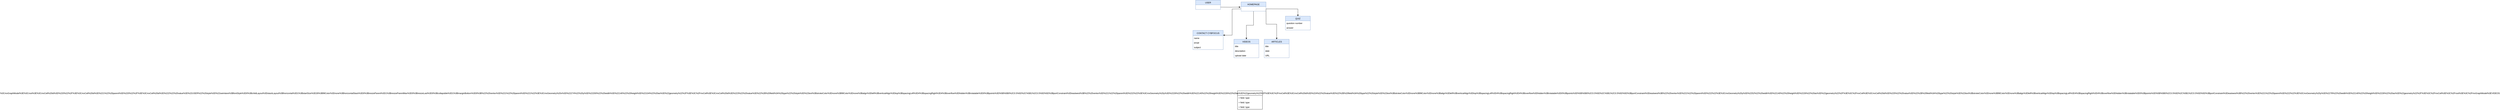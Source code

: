 <mxfile version="15.6.8" type="github" pages="2"><diagram id="fdTNDkPTnNPaesomVBMZ" name="Page-1"><mxGraphModel dx="8368" dy="502" grid="1" gridSize="10" guides="1" tooltips="1" connect="1" arrows="1" fold="1" page="1" pageScale="1" pageWidth="827" pageHeight="1169" math="0" shadow="0"><root><mxCell id="0"/><mxCell id="1" parent="0"/><mxCell id="fFFAotqpacLjxoaVwWIJ-4" value="USER" style="swimlane;fontStyle=0;childLayout=stackLayout;horizontal=1;startSize=26;fillColor=#dae8fc;horizontalStack=0;resizeParent=1;resizeParentMax=0;resizeLast=0;collapsible=1;marginBottom=0;strokeColor=#6c8ebf;" parent="1" vertex="1"><mxGeometry x="85" y="90" width="140" height="52" as="geometry"/></mxCell><mxCell id="fFFAotqpacLjxoaVwWIJ-8" value="CONTACT CYBFOCUS" style="swimlane;fontStyle=0;childLayout=stackLayout;horizontal=1;startSize=30;fillColor=#dae8fc;horizontalStack=0;resizeParent=1;resizeParentMax=0;resizeLast=0;collapsible=1;marginBottom=0;strokeColor=#6c8ebf;" parent="1" vertex="1"><mxGeometry x="70" y="260" width="170" height="108" as="geometry"><mxRectangle x="70" y="260" width="160" height="26" as="alternateBounds"/></mxGeometry></mxCell><mxCell id="fFFAotqpacLjxoaVwWIJ-9" value="name    " style="text;strokeColor=none;fillColor=none;align=left;verticalAlign=top;spacingLeft=4;spacingRight=4;overflow=hidden;rotatable=0;points=[[0,0.5],[1,0.5]];portConstraint=eastwest;" parent="fFFAotqpacLjxoaVwWIJ-8" vertex="1"><mxGeometry y="30" width="170" height="26" as="geometry"/></mxCell><mxCell id="fFFAotqpacLjxoaVwWIJ-10" value="email" style="text;strokeColor=none;fillColor=none;align=left;verticalAlign=top;spacingLeft=4;spacingRight=4;overflow=hidden;rotatable=0;points=[[0,0.5],[1,0.5]];portConstraint=eastwest;" parent="fFFAotqpacLjxoaVwWIJ-8" vertex="1"><mxGeometry y="56" width="170" height="26" as="geometry"/></mxCell><mxCell id="fFFAotqpacLjxoaVwWIJ-11" value="subject" style="text;strokeColor=none;fillColor=none;align=left;verticalAlign=top;spacingLeft=4;spacingRight=4;overflow=hidden;rotatable=0;points=[[0,0.5],[1,0.5]];portConstraint=eastwest;" parent="fFFAotqpacLjxoaVwWIJ-8" vertex="1"><mxGeometry y="82" width="170" height="26" as="geometry"/></mxCell><mxCell id="fFFAotqpacLjxoaVwWIJ-13" value="HOMEPAGE" style="swimlane;fontStyle=0;childLayout=stackLayout;horizontal=1;startSize=26;fillColor=#dae8fc;horizontalStack=0;resizeParent=1;resizeParentMax=0;resizeLast=0;collapsible=1;marginBottom=0;strokeColor=#6c8ebf;" parent="1" vertex="1"><mxGeometry x="340" y="100" width="140" height="52" as="geometry"/></mxCell><mxCell id="fFFAotqpacLjxoaVwWIJ-18" value="%3CmxGraphModel%3E%3Croot%3E%3CmxCell%20id%3D%220%22%2F%3E%3CmxCell%20id%3D%221%22%20parent%3D%220%22%2F%3E%3CmxCell%20id%3D%222%22%20value%3D%22USER%22%20style%3D%22swimlane%3BfontStyle%3D0%3BchildLayout%3DstackLayout%3Bhorizontal%3D1%3BstartSize%3D26%3BfillColor%3Dnone%3BhorizontalStack%3D0%3BresizeParent%3D1%3BresizeParentMax%3D0%3BresizeLast%3D0%3Bcollapsible%3D1%3BmarginBottom%3D0%3B%22%20vertex%3D%221%22%20parent%3D%221%22%3E%3CmxGeometry%20x%3D%22274%22%20y%3D%22200%22%20width%3D%22140%22%20height%3D%22104%22%20as%3D%22geometry%22%2F%3E%3C%2FmxCell%3E%3CmxCell%20id%3D%223%22%20value%3D%22%2B%20field%3A%20type%22%20style%3D%22text%3BstrokeColor%3Dnone%3BfillColor%3Dnone%3Balign%3Dleft%3BverticalAlign%3Dtop%3BspacingLeft%3D4%3BspacingRight%3D4%3Boverflow%3Dhidden%3Brotatable%3D0%3Bpoints%3D%5B%5B0%2C0.5%5D%2C%5B1%2C0.5%5D%5D%3BportConstraint%3Deastwest%3B%22%20vertex%3D%221%22%20parent%3D%222%22%3E%3CmxGeometry%20y%3D%2226%22%20width%3D%22140%22%20height%3D%2226%22%20as%3D%22geometry%22%2F%3E%3C%2FmxCell%3E%3CmxCell%20id%3D%224%22%20value%3D%22%2B%20field%3A%20type%22%20style%3D%22text%3BstrokeColor%3Dnone%3BfillColor%3Dnone%3Balign%3Dleft%3BverticalAlign%3Dtop%3BspacingLeft%3D4%3BspacingRight%3D4%3Boverflow%3Dhidden%3Brotatable%3D0%3Bpoints%3D%5B%5B0%2C0.5%5D%2C%5B1%2C0.5%5D%5D%3BportConstraint%3Deastwest%3B%22%20vertex%3D%221%22%20parent%3D%222%22%3E%3CmxGeometry%20y%3D%2252%22%20width%3D%22140%22%20height%3D%2226%22%20as%3D%22geometry%22%2F%3E%3C%2FmxCell%3E%3CmxCell%20id%3D%225%22%20value%3D%22%2B%20field%3A%20type%22%20style%3D%22text%3BstrokeColor%3Dnone%3BfillColor%3Dnone%3Balign%3Dleft%3BverticalAlign%3Dtop%3BspacingLeft%3D4%3BspacingRight%3D4%3Boverflow%3Dhidden%3Brotatable%3D0%3Bpoints%3D%5B%5B0%2C0.5%5D%2C%5B1%2C0.5%5D%5D%3BportConstraint%3Deastwest%3B%22%20vertex%3D%221%22%20parent%3D%222%22%3E%3CmxGeometry%20y%3D%2278%22%20width%3D%22140%22%20height%3D%2226%22%20as%3D%22geometry%22%2F%3E%3C%2FmxCell%3E%3C%2Froot%3E%3C%2FmxGraphModel%3EVIDEOS" style="swimlane;fontStyle=0;childLayout=stackLayout;horizontal=1;startSize=26;fillColor=none;horizontalStack=0;resizeParent=1;resizeParentMax=0;resizeLast=0;collapsible=1;marginBottom=0;" parent="1" vertex="1"><mxGeometry x="320" y="600" width="140" height="104" as="geometry"/></mxCell><mxCell id="fFFAotqpacLjxoaVwWIJ-19" value="+ field: type" style="text;strokeColor=none;fillColor=none;align=left;verticalAlign=top;spacingLeft=4;spacingRight=4;overflow=hidden;rotatable=0;points=[[0,0.5],[1,0.5]];portConstraint=eastwest;" parent="fFFAotqpacLjxoaVwWIJ-18" vertex="1"><mxGeometry y="26" width="140" height="26" as="geometry"/></mxCell><mxCell id="fFFAotqpacLjxoaVwWIJ-20" value="+ field: type" style="text;strokeColor=none;fillColor=none;align=left;verticalAlign=top;spacingLeft=4;spacingRight=4;overflow=hidden;rotatable=0;points=[[0,0.5],[1,0.5]];portConstraint=eastwest;" parent="fFFAotqpacLjxoaVwWIJ-18" vertex="1"><mxGeometry y="52" width="140" height="26" as="geometry"/></mxCell><mxCell id="fFFAotqpacLjxoaVwWIJ-21" value="+ field: type" style="text;strokeColor=none;fillColor=none;align=left;verticalAlign=top;spacingLeft=4;spacingRight=4;overflow=hidden;rotatable=0;points=[[0,0.5],[1,0.5]];portConstraint=eastwest;" parent="fFFAotqpacLjxoaVwWIJ-18" vertex="1"><mxGeometry y="78" width="140" height="26" as="geometry"/></mxCell><mxCell id="fFFAotqpacLjxoaVwWIJ-22" value="VIDEOS" style="swimlane;fontStyle=0;childLayout=stackLayout;horizontal=1;startSize=26;fillColor=#dae8fc;horizontalStack=0;resizeParent=1;resizeParentMax=0;resizeLast=0;collapsible=1;marginBottom=0;strokeColor=#6c8ebf;" parent="1" vertex="1"><mxGeometry x="300" y="310" width="140" height="104" as="geometry"/></mxCell><mxCell id="fFFAotqpacLjxoaVwWIJ-23" value="title" style="text;strokeColor=none;fillColor=none;align=left;verticalAlign=top;spacingLeft=4;spacingRight=4;overflow=hidden;rotatable=0;points=[[0,0.5],[1,0.5]];portConstraint=eastwest;" parent="fFFAotqpacLjxoaVwWIJ-22" vertex="1"><mxGeometry y="26" width="140" height="26" as="geometry"/></mxCell><mxCell id="fFFAotqpacLjxoaVwWIJ-24" value="description" style="text;strokeColor=none;fillColor=none;align=left;verticalAlign=top;spacingLeft=4;spacingRight=4;overflow=hidden;rotatable=0;points=[[0,0.5],[1,0.5]];portConstraint=eastwest;" parent="fFFAotqpacLjxoaVwWIJ-22" vertex="1"><mxGeometry y="52" width="140" height="26" as="geometry"/></mxCell><mxCell id="fFFAotqpacLjxoaVwWIJ-25" value="upload date" style="text;strokeColor=none;fillColor=none;align=left;verticalAlign=top;spacingLeft=4;spacingRight=4;overflow=hidden;rotatable=0;points=[[0,0.5],[1,0.5]];portConstraint=eastwest;" parent="fFFAotqpacLjxoaVwWIJ-22" vertex="1"><mxGeometry y="78" width="140" height="26" as="geometry"/></mxCell><mxCell id="fFFAotqpacLjxoaVwWIJ-26" value="ARTICLES" style="swimlane;fontStyle=0;childLayout=stackLayout;horizontal=1;startSize=26;fillColor=#dae8fc;horizontalStack=0;resizeParent=1;resizeParentMax=0;resizeLast=0;collapsible=1;marginBottom=0;strokeColor=#6c8ebf;" parent="1" vertex="1"><mxGeometry x="470" y="310" width="140" height="104" as="geometry"/></mxCell><mxCell id="fFFAotqpacLjxoaVwWIJ-27" value="title" style="text;strokeColor=none;fillColor=none;align=left;verticalAlign=top;spacingLeft=4;spacingRight=4;overflow=hidden;rotatable=0;points=[[0,0.5],[1,0.5]];portConstraint=eastwest;" parent="fFFAotqpacLjxoaVwWIJ-26" vertex="1"><mxGeometry y="26" width="140" height="26" as="geometry"/></mxCell><mxCell id="fFFAotqpacLjxoaVwWIJ-28" value="date" style="text;strokeColor=none;fillColor=none;align=left;verticalAlign=top;spacingLeft=4;spacingRight=4;overflow=hidden;rotatable=0;points=[[0,0.5],[1,0.5]];portConstraint=eastwest;" parent="fFFAotqpacLjxoaVwWIJ-26" vertex="1"><mxGeometry y="52" width="140" height="26" as="geometry"/></mxCell><mxCell id="fFFAotqpacLjxoaVwWIJ-29" value="URL" style="text;strokeColor=none;fillColor=none;align=left;verticalAlign=top;spacingLeft=4;spacingRight=4;overflow=hidden;rotatable=0;points=[[0,0.5],[1,0.5]];portConstraint=eastwest;" parent="fFFAotqpacLjxoaVwWIJ-26" vertex="1"><mxGeometry y="78" width="140" height="26" as="geometry"/></mxCell><mxCell id="fFFAotqpacLjxoaVwWIJ-30" value="QUIZ" style="swimlane;fontStyle=0;childLayout=stackLayout;horizontal=1;startSize=26;fillColor=#dae8fc;horizontalStack=0;resizeParent=1;resizeParentMax=0;resizeLast=0;collapsible=1;marginBottom=0;strokeColor=#6c8ebf;" parent="1" vertex="1"><mxGeometry x="589" y="180" width="140" height="78" as="geometry"/></mxCell><mxCell id="fFFAotqpacLjxoaVwWIJ-31" value="question number" style="text;strokeColor=none;fillColor=none;align=left;verticalAlign=top;spacingLeft=4;spacingRight=4;overflow=hidden;rotatable=0;points=[[0,0.5],[1,0.5]];portConstraint=eastwest;" parent="fFFAotqpacLjxoaVwWIJ-30" vertex="1"><mxGeometry y="26" width="140" height="26" as="geometry"/></mxCell><mxCell id="fFFAotqpacLjxoaVwWIJ-32" value="answer" style="text;strokeColor=none;fillColor=none;align=left;verticalAlign=top;spacingLeft=4;spacingRight=4;overflow=hidden;rotatable=0;points=[[0,0.5],[1,0.5]];portConstraint=eastwest;" parent="fFFAotqpacLjxoaVwWIJ-30" vertex="1"><mxGeometry y="52" width="140" height="26" as="geometry"/></mxCell><mxCell id="fFFAotqpacLjxoaVwWIJ-35" style="edgeStyle=orthogonalEdgeStyle;rounded=0;orthogonalLoop=1;jettySize=auto;html=1;entryX=-0.024;entryY=0.12;entryDx=0;entryDy=0;entryPerimeter=0;" parent="1" edge="1"><mxGeometry relative="1" as="geometry"><mxPoint x="225" y="129" as="sourcePoint"/><mxPoint x="336.64" y="129.12" as="targetPoint"/></mxGeometry></mxCell><mxCell id="fFFAotqpacLjxoaVwWIJ-36" style="edgeStyle=orthogonalEdgeStyle;rounded=0;orthogonalLoop=1;jettySize=auto;html=1;entryX=0.5;entryY=0;entryDx=0;entryDy=0;" parent="1" target="fFFAotqpacLjxoaVwWIJ-26" edge="1"><mxGeometry relative="1" as="geometry"><mxPoint x="480" y="139" as="sourcePoint"/></mxGeometry></mxCell><mxCell id="fFFAotqpacLjxoaVwWIJ-37" style="edgeStyle=orthogonalEdgeStyle;rounded=0;orthogonalLoop=1;jettySize=auto;html=1;entryX=0.5;entryY=0;entryDx=0;entryDy=0;exitX=0.5;exitY=1;exitDx=0;exitDy=0;" parent="1" source="fFFAotqpacLjxoaVwWIJ-13" target="fFFAotqpacLjxoaVwWIJ-22" edge="1"><mxGeometry relative="1" as="geometry"><mxPoint x="340" y="165" as="sourcePoint"/></mxGeometry></mxCell><mxCell id="fFFAotqpacLjxoaVwWIJ-38" style="edgeStyle=orthogonalEdgeStyle;rounded=0;orthogonalLoop=1;jettySize=auto;html=1;entryX=1;entryY=0.25;entryDx=0;entryDy=0;" parent="1" target="fFFAotqpacLjxoaVwWIJ-8" edge="1"><mxGeometry relative="1" as="geometry"><mxPoint x="340" y="139" as="sourcePoint"/></mxGeometry></mxCell><mxCell id="fFFAotqpacLjxoaVwWIJ-39" style="edgeStyle=orthogonalEdgeStyle;rounded=0;orthogonalLoop=1;jettySize=auto;html=1;entryX=0.5;entryY=0;entryDx=0;entryDy=0;" parent="1" target="fFFAotqpacLjxoaVwWIJ-30" edge="1"><mxGeometry relative="1" as="geometry"><mxPoint x="480" y="139" as="sourcePoint"/></mxGeometry></mxCell></root></mxGraphModel></diagram><diagram id="ivRNaZOu7eJD7aeYPMZZ" name="Page-2"><mxGraphModel dx="1965" dy="1068" grid="1" gridSize="10" guides="1" tooltips="1" connect="1" arrows="1" fold="1" page="1" pageScale="1" pageWidth="827" pageHeight="1169" math="0" shadow="0"><root><mxCell id="HhVXwk7y5Z99_k18v106-0"/><mxCell id="HhVXwk7y5Z99_k18v106-1" parent="HhVXwk7y5Z99_k18v106-0"/><mxCell id="HhVXwk7y5Z99_k18v106-7" style="edgeStyle=orthogonalEdgeStyle;rounded=0;orthogonalLoop=1;jettySize=auto;html=1;entryX=0.5;entryY=1;entryDx=0;entryDy=0;" edge="1" parent="HhVXwk7y5Z99_k18v106-1" source="HhVXwk7y5Z99_k18v106-2" target="HhVXwk7y5Z99_k18v106-3"><mxGeometry relative="1" as="geometry"/></mxCell><mxCell id="HhVXwk7y5Z99_k18v106-8" style="edgeStyle=orthogonalEdgeStyle;rounded=0;orthogonalLoop=1;jettySize=auto;html=1;" edge="1" parent="HhVXwk7y5Z99_k18v106-1" source="HhVXwk7y5Z99_k18v106-2" target="HhVXwk7y5Z99_k18v106-4"><mxGeometry relative="1" as="geometry"/></mxCell><mxCell id="HhVXwk7y5Z99_k18v106-9" style="edgeStyle=orthogonalEdgeStyle;rounded=0;orthogonalLoop=1;jettySize=auto;html=1;entryX=0.5;entryY=0;entryDx=0;entryDy=0;" edge="1" parent="HhVXwk7y5Z99_k18v106-1" source="HhVXwk7y5Z99_k18v106-2" target="HhVXwk7y5Z99_k18v106-6"><mxGeometry relative="1" as="geometry"/></mxCell><mxCell id="HhVXwk7y5Z99_k18v106-10" style="edgeStyle=orthogonalEdgeStyle;rounded=0;orthogonalLoop=1;jettySize=auto;html=1;" edge="1" parent="HhVXwk7y5Z99_k18v106-1" source="HhVXwk7y5Z99_k18v106-2" target="HhVXwk7y5Z99_k18v106-5"><mxGeometry relative="1" as="geometry"/></mxCell><mxCell id="HhVXwk7y5Z99_k18v106-2" value="HOMEPAGE" style="rounded=1;whiteSpace=wrap;html=1;fillColor=#dae8fc;strokeColor=#6c8ebf;" vertex="1" parent="HhVXwk7y5Z99_k18v106-1"><mxGeometry x="340" y="190" width="120" height="60" as="geometry"/></mxCell><mxCell id="HhVXwk7y5Z99_k18v106-23" style="edgeStyle=orthogonalEdgeStyle;rounded=0;orthogonalLoop=1;jettySize=auto;html=1;exitX=0.5;exitY=0;exitDx=0;exitDy=0;entryX=0.5;entryY=1;entryDx=0;entryDy=0;" edge="1" parent="HhVXwk7y5Z99_k18v106-1" source="HhVXwk7y5Z99_k18v106-3" target="HhVXwk7y5Z99_k18v106-20"><mxGeometry relative="1" as="geometry"/></mxCell><mxCell id="HhVXwk7y5Z99_k18v106-3" value="CONTACT US PAGE" style="rounded=0;whiteSpace=wrap;html=1;fillColor=#fff2cc;strokeColor=#d6b656;" vertex="1" parent="HhVXwk7y5Z99_k18v106-1"><mxGeometry x="340" y="90" width="120" height="60" as="geometry"/></mxCell><mxCell id="HhVXwk7y5Z99_k18v106-4" value="VIDEOS" style="rounded=0;whiteSpace=wrap;html=1;fillColor=#fff2cc;strokeColor=#d6b656;" vertex="1" parent="HhVXwk7y5Z99_k18v106-1"><mxGeometry x="140" y="190" width="120" height="60" as="geometry"/></mxCell><mxCell id="HhVXwk7y5Z99_k18v106-5" value="ARTICLES" style="rounded=0;whiteSpace=wrap;html=1;fillColor=#fff2cc;strokeColor=#d6b656;" vertex="1" parent="HhVXwk7y5Z99_k18v106-1"><mxGeometry x="510" y="190" width="120" height="60" as="geometry"/></mxCell><mxCell id="HhVXwk7y5Z99_k18v106-32" style="edgeStyle=orthogonalEdgeStyle;rounded=0;orthogonalLoop=1;jettySize=auto;html=1;entryX=0.5;entryY=0;entryDx=0;entryDy=0;" edge="1" parent="HhVXwk7y5Z99_k18v106-1" source="HhVXwk7y5Z99_k18v106-6" target="HhVXwk7y5Z99_k18v106-15"><mxGeometry relative="1" as="geometry"/></mxCell><mxCell id="HhVXwk7y5Z99_k18v106-6" value="QUIZ" style="rounded=0;whiteSpace=wrap;html=1;fillColor=#fff2cc;strokeColor=#d6b656;" vertex="1" parent="HhVXwk7y5Z99_k18v106-1"><mxGeometry x="340" y="300" width="120" height="60" as="geometry"/></mxCell><mxCell id="HhVXwk7y5Z99_k18v106-11" value="1. INTRO" style="ellipse;whiteSpace=wrap;html=1;fillColor=#d5e8d4;strokeColor=#82b366;" vertex="1" parent="HhVXwk7y5Z99_k18v106-1"><mxGeometry x="40" y="70" width="80" height="50" as="geometry"/></mxCell><mxCell id="HhVXwk7y5Z99_k18v106-12" value="2. Hackers, Malware" style="ellipse;whiteSpace=wrap;html=1;fillColor=#d5e8d4;strokeColor=#82b366;" vertex="1" parent="HhVXwk7y5Z99_k18v106-1"><mxGeometry y="140" width="90" height="50" as="geometry"/></mxCell><mxCell id="HhVXwk7y5Z99_k18v106-13" value="3. Defences" style="ellipse;whiteSpace=wrap;html=1;fillColor=#d5e8d4;strokeColor=#82b366;" vertex="1" parent="HhVXwk7y5Z99_k18v106-1"><mxGeometry y="210" width="90" height="50" as="geometry"/></mxCell><mxCell id="HhVXwk7y5Z99_k18v106-14" value="4. Workplace" style="ellipse;whiteSpace=wrap;html=1;fillColor=#d5e8d4;strokeColor=#82b366;" vertex="1" parent="HhVXwk7y5Z99_k18v106-1"><mxGeometry x="40" y="280" width="90" height="50" as="geometry"/></mxCell><mxCell id="HhVXwk7y5Z99_k18v106-15" value="ResultsPage" style="ellipse;whiteSpace=wrap;html=1;fillColor=#d5e8d4;strokeColor=#82b366;" vertex="1" parent="HhVXwk7y5Z99_k18v106-1"><mxGeometry x="350" y="410" width="100" height="60" as="geometry"/></mxCell><mxCell id="HhVXwk7y5Z99_k18v106-16" value="Threat Map" style="ellipse;whiteSpace=wrap;html=1;fillColor=#d5e8d4;strokeColor=#82b366;" vertex="1" parent="HhVXwk7y5Z99_k18v106-1"><mxGeometry x="670" y="110" width="100" height="60" as="geometry"/></mxCell><mxCell id="HhVXwk7y5Z99_k18v106-17" value="Threatpost" style="ellipse;whiteSpace=wrap;html=1;fillColor=#d5e8d4;strokeColor=#82b366;" vertex="1" parent="HhVXwk7y5Z99_k18v106-1"><mxGeometry x="700" y="190" width="90" height="50" as="geometry"/></mxCell><mxCell id="HhVXwk7y5Z99_k18v106-18" value="Cyware" style="ellipse;whiteSpace=wrap;html=1;fillColor=#d5e8d4;strokeColor=#82b366;" vertex="1" parent="HhVXwk7y5Z99_k18v106-1"><mxGeometry x="690" y="260" width="100" height="60" as="geometry"/></mxCell><mxCell id="HhVXwk7y5Z99_k18v106-19" value="Facts and Stats" style="ellipse;whiteSpace=wrap;html=1;fillColor=#d5e8d4;strokeColor=#82b366;" vertex="1" parent="HhVXwk7y5Z99_k18v106-1"><mxGeometry x="640" y="330" width="100" height="60" as="geometry"/></mxCell><mxCell id="HhVXwk7y5Z99_k18v106-20" value="Sharepoint&amp;nbsp;&lt;br&gt;database" style="ellipse;whiteSpace=wrap;html=1;fillColor=#d5e8d4;strokeColor=#82b366;" vertex="1" parent="HhVXwk7y5Z99_k18v106-1"><mxGeometry x="350" width="100" height="60" as="geometry"/></mxCell><mxCell id="HhVXwk7y5Z99_k18v106-26" value="" style="endArrow=classic;html=1;rounded=0;" edge="1" parent="HhVXwk7y5Z99_k18v106-1" source="HhVXwk7y5Z99_k18v106-4"><mxGeometry width="50" height="50" relative="1" as="geometry"><mxPoint x="310" y="200" as="sourcePoint"/><mxPoint x="110" y="110" as="targetPoint"/><Array as="points"><mxPoint x="110" y="110"/></Array></mxGeometry></mxCell><mxCell id="HhVXwk7y5Z99_k18v106-29" value="" style="endArrow=classic;html=1;rounded=0;exitX=0;exitY=0;exitDx=0;exitDy=0;" edge="1" parent="HhVXwk7y5Z99_k18v106-1" source="HhVXwk7y5Z99_k18v106-4" target="HhVXwk7y5Z99_k18v106-12"><mxGeometry width="50" height="50" relative="1" as="geometry"><mxPoint x="310" y="200" as="sourcePoint"/><mxPoint x="360" y="150" as="targetPoint"/></mxGeometry></mxCell><mxCell id="HhVXwk7y5Z99_k18v106-30" value="" style="endArrow=classic;html=1;rounded=0;exitX=0;exitY=0.75;exitDx=0;exitDy=0;" edge="1" parent="HhVXwk7y5Z99_k18v106-1" source="HhVXwk7y5Z99_k18v106-4" target="HhVXwk7y5Z99_k18v106-13"><mxGeometry width="50" height="50" relative="1" as="geometry"><mxPoint x="310" y="200" as="sourcePoint"/><mxPoint x="360" y="150" as="targetPoint"/></mxGeometry></mxCell><mxCell id="HhVXwk7y5Z99_k18v106-31" value="" style="endArrow=classic;html=1;rounded=0;exitX=0;exitY=1;exitDx=0;exitDy=0;" edge="1" parent="HhVXwk7y5Z99_k18v106-1" source="HhVXwk7y5Z99_k18v106-4" target="HhVXwk7y5Z99_k18v106-14"><mxGeometry width="50" height="50" relative="1" as="geometry"><mxPoint x="310" y="200" as="sourcePoint"/><mxPoint x="360" y="150" as="targetPoint"/></mxGeometry></mxCell><mxCell id="HhVXwk7y5Z99_k18v106-35" value="" style="endArrow=classic;html=1;rounded=0;entryX=0;entryY=0.5;entryDx=0;entryDy=0;exitX=1;exitY=0;exitDx=0;exitDy=0;" edge="1" parent="HhVXwk7y5Z99_k18v106-1" source="HhVXwk7y5Z99_k18v106-5" target="HhVXwk7y5Z99_k18v106-16"><mxGeometry width="50" height="50" relative="1" as="geometry"><mxPoint x="310" y="190" as="sourcePoint"/><mxPoint x="360" y="140" as="targetPoint"/></mxGeometry></mxCell><mxCell id="HhVXwk7y5Z99_k18v106-36" value="" style="endArrow=classic;html=1;rounded=0;exitX=1;exitY=0.5;exitDx=0;exitDy=0;" edge="1" parent="HhVXwk7y5Z99_k18v106-1" source="HhVXwk7y5Z99_k18v106-5" target="HhVXwk7y5Z99_k18v106-17"><mxGeometry width="50" height="50" relative="1" as="geometry"><mxPoint x="310" y="190" as="sourcePoint"/><mxPoint x="360" y="140" as="targetPoint"/></mxGeometry></mxCell><mxCell id="HhVXwk7y5Z99_k18v106-37" value="" style="endArrow=classic;html=1;rounded=0;entryX=0;entryY=0.5;entryDx=0;entryDy=0;exitX=1;exitY=1;exitDx=0;exitDy=0;" edge="1" parent="HhVXwk7y5Z99_k18v106-1" source="HhVXwk7y5Z99_k18v106-5" target="HhVXwk7y5Z99_k18v106-18"><mxGeometry width="50" height="50" relative="1" as="geometry"><mxPoint x="310" y="190" as="sourcePoint"/><mxPoint x="360" y="140" as="targetPoint"/></mxGeometry></mxCell><mxCell id="HhVXwk7y5Z99_k18v106-38" value="" style="endArrow=classic;html=1;rounded=0;entryX=0;entryY=0;entryDx=0;entryDy=0;exitX=0.75;exitY=1;exitDx=0;exitDy=0;" edge="1" parent="HhVXwk7y5Z99_k18v106-1" source="HhVXwk7y5Z99_k18v106-5" target="HhVXwk7y5Z99_k18v106-19"><mxGeometry width="50" height="50" relative="1" as="geometry"><mxPoint x="310" y="190" as="sourcePoint"/><mxPoint x="360" y="140" as="targetPoint"/></mxGeometry></mxCell></root></mxGraphModel></diagram></mxfile>